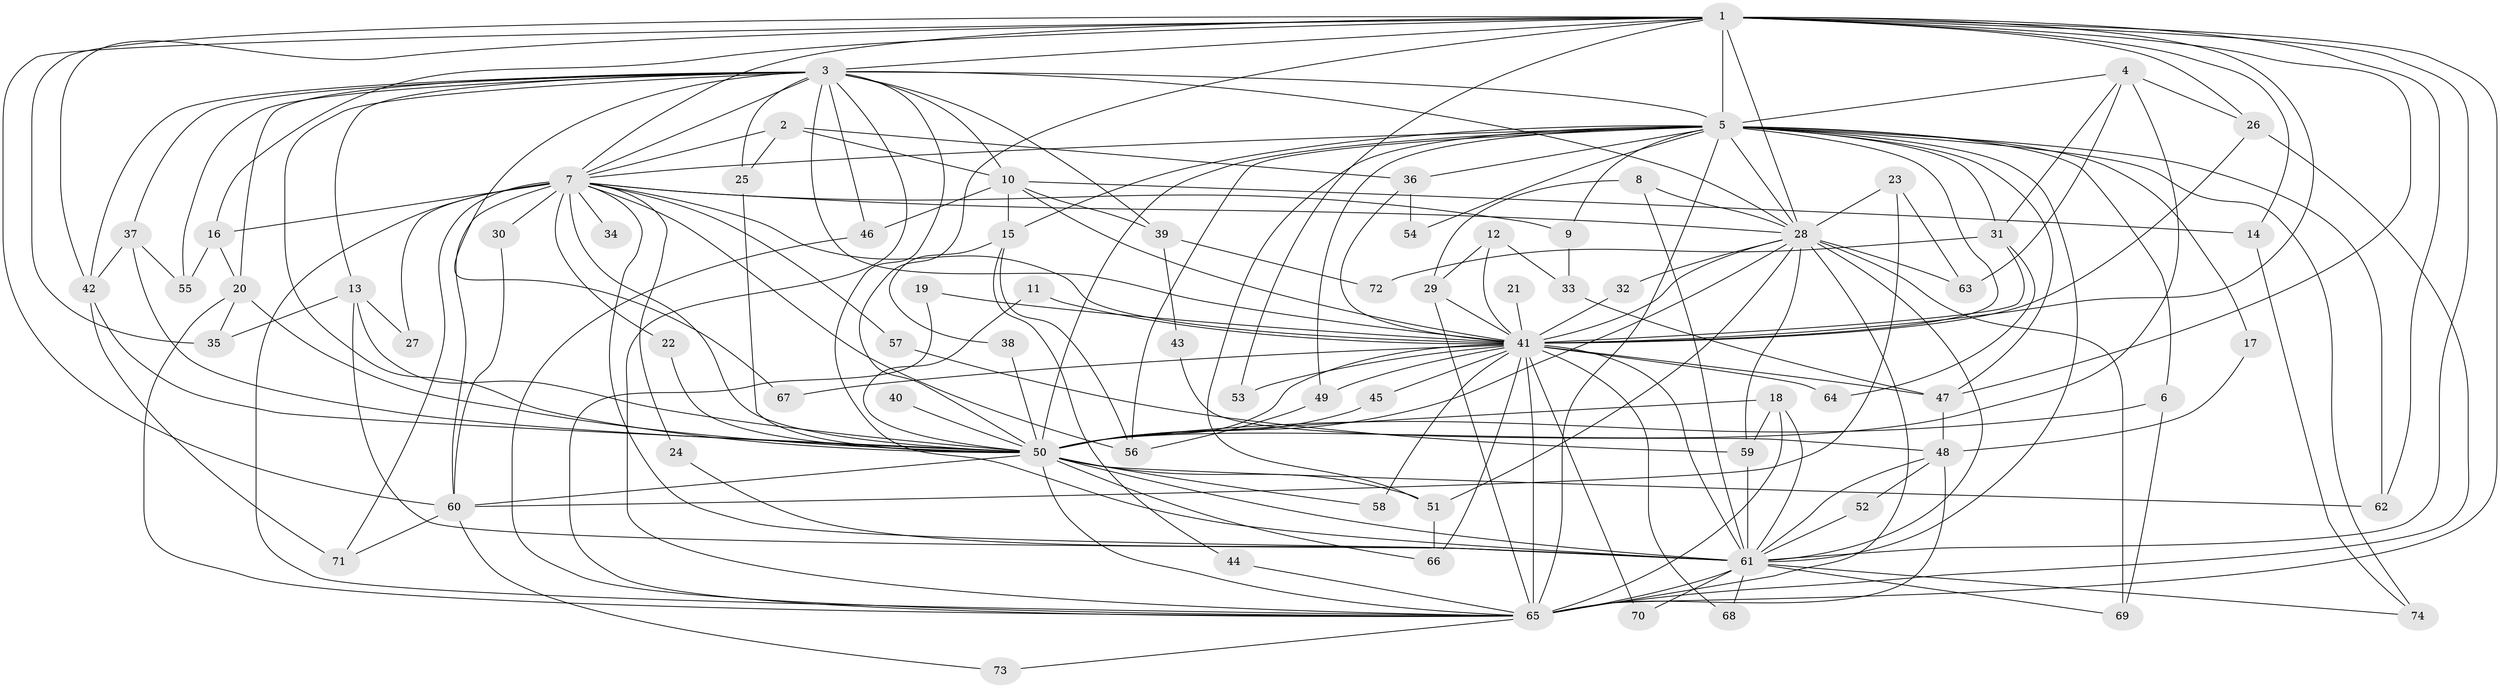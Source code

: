 // original degree distribution, {24: 0.00819672131147541, 27: 0.00819672131147541, 10: 0.00819672131147541, 22: 0.00819672131147541, 17: 0.01639344262295082, 32: 0.00819672131147541, 25: 0.00819672131147541, 21: 0.00819672131147541, 35: 0.00819672131147541, 5: 0.06557377049180328, 2: 0.5491803278688525, 4: 0.06557377049180328, 8: 0.00819672131147541, 3: 0.20491803278688525, 6: 0.01639344262295082, 7: 0.00819672131147541}
// Generated by graph-tools (version 1.1) at 2025/36/03/04/25 23:36:16]
// undirected, 74 vertices, 192 edges
graph export_dot {
  node [color=gray90,style=filled];
  1;
  2;
  3;
  4;
  5;
  6;
  7;
  8;
  9;
  10;
  11;
  12;
  13;
  14;
  15;
  16;
  17;
  18;
  19;
  20;
  21;
  22;
  23;
  24;
  25;
  26;
  27;
  28;
  29;
  30;
  31;
  32;
  33;
  34;
  35;
  36;
  37;
  38;
  39;
  40;
  41;
  42;
  43;
  44;
  45;
  46;
  47;
  48;
  49;
  50;
  51;
  52;
  53;
  54;
  55;
  56;
  57;
  58;
  59;
  60;
  61;
  62;
  63;
  64;
  65;
  66;
  67;
  68;
  69;
  70;
  71;
  72;
  73;
  74;
  1 -- 3 [weight=2.0];
  1 -- 5 [weight=2.0];
  1 -- 7 [weight=2.0];
  1 -- 14 [weight=1.0];
  1 -- 16 [weight=1.0];
  1 -- 26 [weight=1.0];
  1 -- 28 [weight=2.0];
  1 -- 35 [weight=1.0];
  1 -- 41 [weight=2.0];
  1 -- 42 [weight=1.0];
  1 -- 47 [weight=1.0];
  1 -- 50 [weight=2.0];
  1 -- 53 [weight=1.0];
  1 -- 60 [weight=1.0];
  1 -- 61 [weight=2.0];
  1 -- 62 [weight=1.0];
  1 -- 65 [weight=2.0];
  2 -- 7 [weight=1.0];
  2 -- 10 [weight=1.0];
  2 -- 25 [weight=1.0];
  2 -- 36 [weight=1.0];
  3 -- 5 [weight=1.0];
  3 -- 7 [weight=1.0];
  3 -- 10 [weight=1.0];
  3 -- 13 [weight=1.0];
  3 -- 20 [weight=1.0];
  3 -- 25 [weight=1.0];
  3 -- 28 [weight=1.0];
  3 -- 37 [weight=1.0];
  3 -- 39 [weight=1.0];
  3 -- 41 [weight=1.0];
  3 -- 42 [weight=1.0];
  3 -- 46 [weight=1.0];
  3 -- 50 [weight=2.0];
  3 -- 55 [weight=1.0];
  3 -- 61 [weight=1.0];
  3 -- 65 [weight=2.0];
  3 -- 67 [weight=1.0];
  4 -- 5 [weight=1.0];
  4 -- 26 [weight=1.0];
  4 -- 31 [weight=1.0];
  4 -- 50 [weight=1.0];
  4 -- 63 [weight=1.0];
  5 -- 6 [weight=1.0];
  5 -- 7 [weight=1.0];
  5 -- 9 [weight=1.0];
  5 -- 15 [weight=2.0];
  5 -- 17 [weight=1.0];
  5 -- 28 [weight=1.0];
  5 -- 31 [weight=1.0];
  5 -- 36 [weight=2.0];
  5 -- 41 [weight=2.0];
  5 -- 47 [weight=1.0];
  5 -- 49 [weight=2.0];
  5 -- 50 [weight=1.0];
  5 -- 51 [weight=1.0];
  5 -- 54 [weight=1.0];
  5 -- 56 [weight=1.0];
  5 -- 61 [weight=1.0];
  5 -- 62 [weight=1.0];
  5 -- 65 [weight=1.0];
  5 -- 74 [weight=1.0];
  6 -- 50 [weight=2.0];
  6 -- 69 [weight=1.0];
  7 -- 9 [weight=1.0];
  7 -- 16 [weight=1.0];
  7 -- 22 [weight=1.0];
  7 -- 24 [weight=1.0];
  7 -- 27 [weight=1.0];
  7 -- 28 [weight=1.0];
  7 -- 30 [weight=2.0];
  7 -- 34 [weight=1.0];
  7 -- 41 [weight=1.0];
  7 -- 50 [weight=1.0];
  7 -- 56 [weight=1.0];
  7 -- 57 [weight=1.0];
  7 -- 60 [weight=1.0];
  7 -- 61 [weight=1.0];
  7 -- 65 [weight=2.0];
  7 -- 71 [weight=1.0];
  8 -- 28 [weight=1.0];
  8 -- 29 [weight=1.0];
  8 -- 61 [weight=1.0];
  9 -- 33 [weight=1.0];
  10 -- 14 [weight=1.0];
  10 -- 15 [weight=1.0];
  10 -- 39 [weight=1.0];
  10 -- 41 [weight=1.0];
  10 -- 46 [weight=1.0];
  11 -- 41 [weight=1.0];
  11 -- 50 [weight=1.0];
  12 -- 29 [weight=1.0];
  12 -- 33 [weight=1.0];
  12 -- 41 [weight=1.0];
  13 -- 27 [weight=1.0];
  13 -- 35 [weight=1.0];
  13 -- 50 [weight=1.0];
  13 -- 61 [weight=1.0];
  14 -- 74 [weight=1.0];
  15 -- 38 [weight=1.0];
  15 -- 44 [weight=1.0];
  15 -- 56 [weight=1.0];
  16 -- 20 [weight=1.0];
  16 -- 55 [weight=1.0];
  17 -- 48 [weight=1.0];
  18 -- 50 [weight=1.0];
  18 -- 59 [weight=1.0];
  18 -- 61 [weight=1.0];
  18 -- 65 [weight=1.0];
  19 -- 41 [weight=1.0];
  19 -- 65 [weight=1.0];
  20 -- 35 [weight=1.0];
  20 -- 50 [weight=1.0];
  20 -- 65 [weight=1.0];
  21 -- 41 [weight=1.0];
  22 -- 50 [weight=1.0];
  23 -- 28 [weight=1.0];
  23 -- 60 [weight=1.0];
  23 -- 63 [weight=1.0];
  24 -- 61 [weight=1.0];
  25 -- 50 [weight=1.0];
  26 -- 41 [weight=1.0];
  26 -- 65 [weight=1.0];
  28 -- 32 [weight=1.0];
  28 -- 41 [weight=1.0];
  28 -- 50 [weight=1.0];
  28 -- 51 [weight=1.0];
  28 -- 59 [weight=1.0];
  28 -- 61 [weight=1.0];
  28 -- 63 [weight=1.0];
  28 -- 65 [weight=2.0];
  28 -- 69 [weight=1.0];
  29 -- 41 [weight=1.0];
  29 -- 65 [weight=1.0];
  30 -- 60 [weight=1.0];
  31 -- 41 [weight=1.0];
  31 -- 64 [weight=1.0];
  31 -- 72 [weight=1.0];
  32 -- 41 [weight=1.0];
  33 -- 47 [weight=1.0];
  36 -- 41 [weight=1.0];
  36 -- 54 [weight=1.0];
  37 -- 42 [weight=1.0];
  37 -- 50 [weight=1.0];
  37 -- 55 [weight=1.0];
  38 -- 50 [weight=1.0];
  39 -- 43 [weight=1.0];
  39 -- 72 [weight=1.0];
  40 -- 50 [weight=1.0];
  41 -- 45 [weight=1.0];
  41 -- 47 [weight=1.0];
  41 -- 49 [weight=1.0];
  41 -- 50 [weight=1.0];
  41 -- 53 [weight=1.0];
  41 -- 58 [weight=2.0];
  41 -- 61 [weight=1.0];
  41 -- 64 [weight=1.0];
  41 -- 65 [weight=4.0];
  41 -- 66 [weight=1.0];
  41 -- 67 [weight=1.0];
  41 -- 68 [weight=1.0];
  41 -- 70 [weight=1.0];
  42 -- 50 [weight=1.0];
  42 -- 71 [weight=1.0];
  43 -- 48 [weight=1.0];
  44 -- 65 [weight=1.0];
  45 -- 50 [weight=1.0];
  46 -- 65 [weight=1.0];
  47 -- 48 [weight=1.0];
  48 -- 52 [weight=1.0];
  48 -- 61 [weight=1.0];
  48 -- 65 [weight=1.0];
  49 -- 56 [weight=1.0];
  50 -- 51 [weight=1.0];
  50 -- 58 [weight=1.0];
  50 -- 60 [weight=1.0];
  50 -- 61 [weight=3.0];
  50 -- 62 [weight=1.0];
  50 -- 65 [weight=1.0];
  50 -- 66 [weight=1.0];
  51 -- 66 [weight=1.0];
  52 -- 61 [weight=1.0];
  57 -- 59 [weight=1.0];
  59 -- 61 [weight=1.0];
  60 -- 71 [weight=1.0];
  60 -- 73 [weight=1.0];
  61 -- 65 [weight=1.0];
  61 -- 68 [weight=1.0];
  61 -- 69 [weight=1.0];
  61 -- 70 [weight=1.0];
  61 -- 74 [weight=1.0];
  65 -- 73 [weight=1.0];
}

